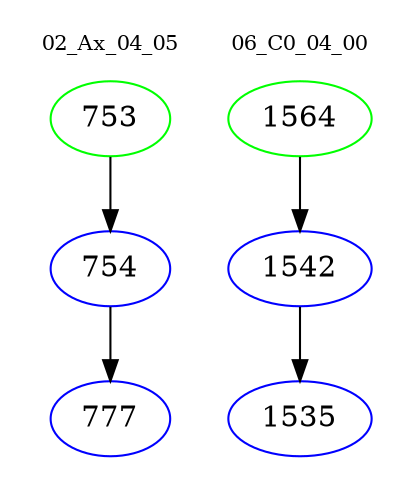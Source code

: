 digraph{
subgraph cluster_0 {
color = white
label = "02_Ax_04_05";
fontsize=10;
T0_753 [label="753", color="green"]
T0_753 -> T0_754 [color="black"]
T0_754 [label="754", color="blue"]
T0_754 -> T0_777 [color="black"]
T0_777 [label="777", color="blue"]
}
subgraph cluster_1 {
color = white
label = "06_C0_04_00";
fontsize=10;
T1_1564 [label="1564", color="green"]
T1_1564 -> T1_1542 [color="black"]
T1_1542 [label="1542", color="blue"]
T1_1542 -> T1_1535 [color="black"]
T1_1535 [label="1535", color="blue"]
}
}
